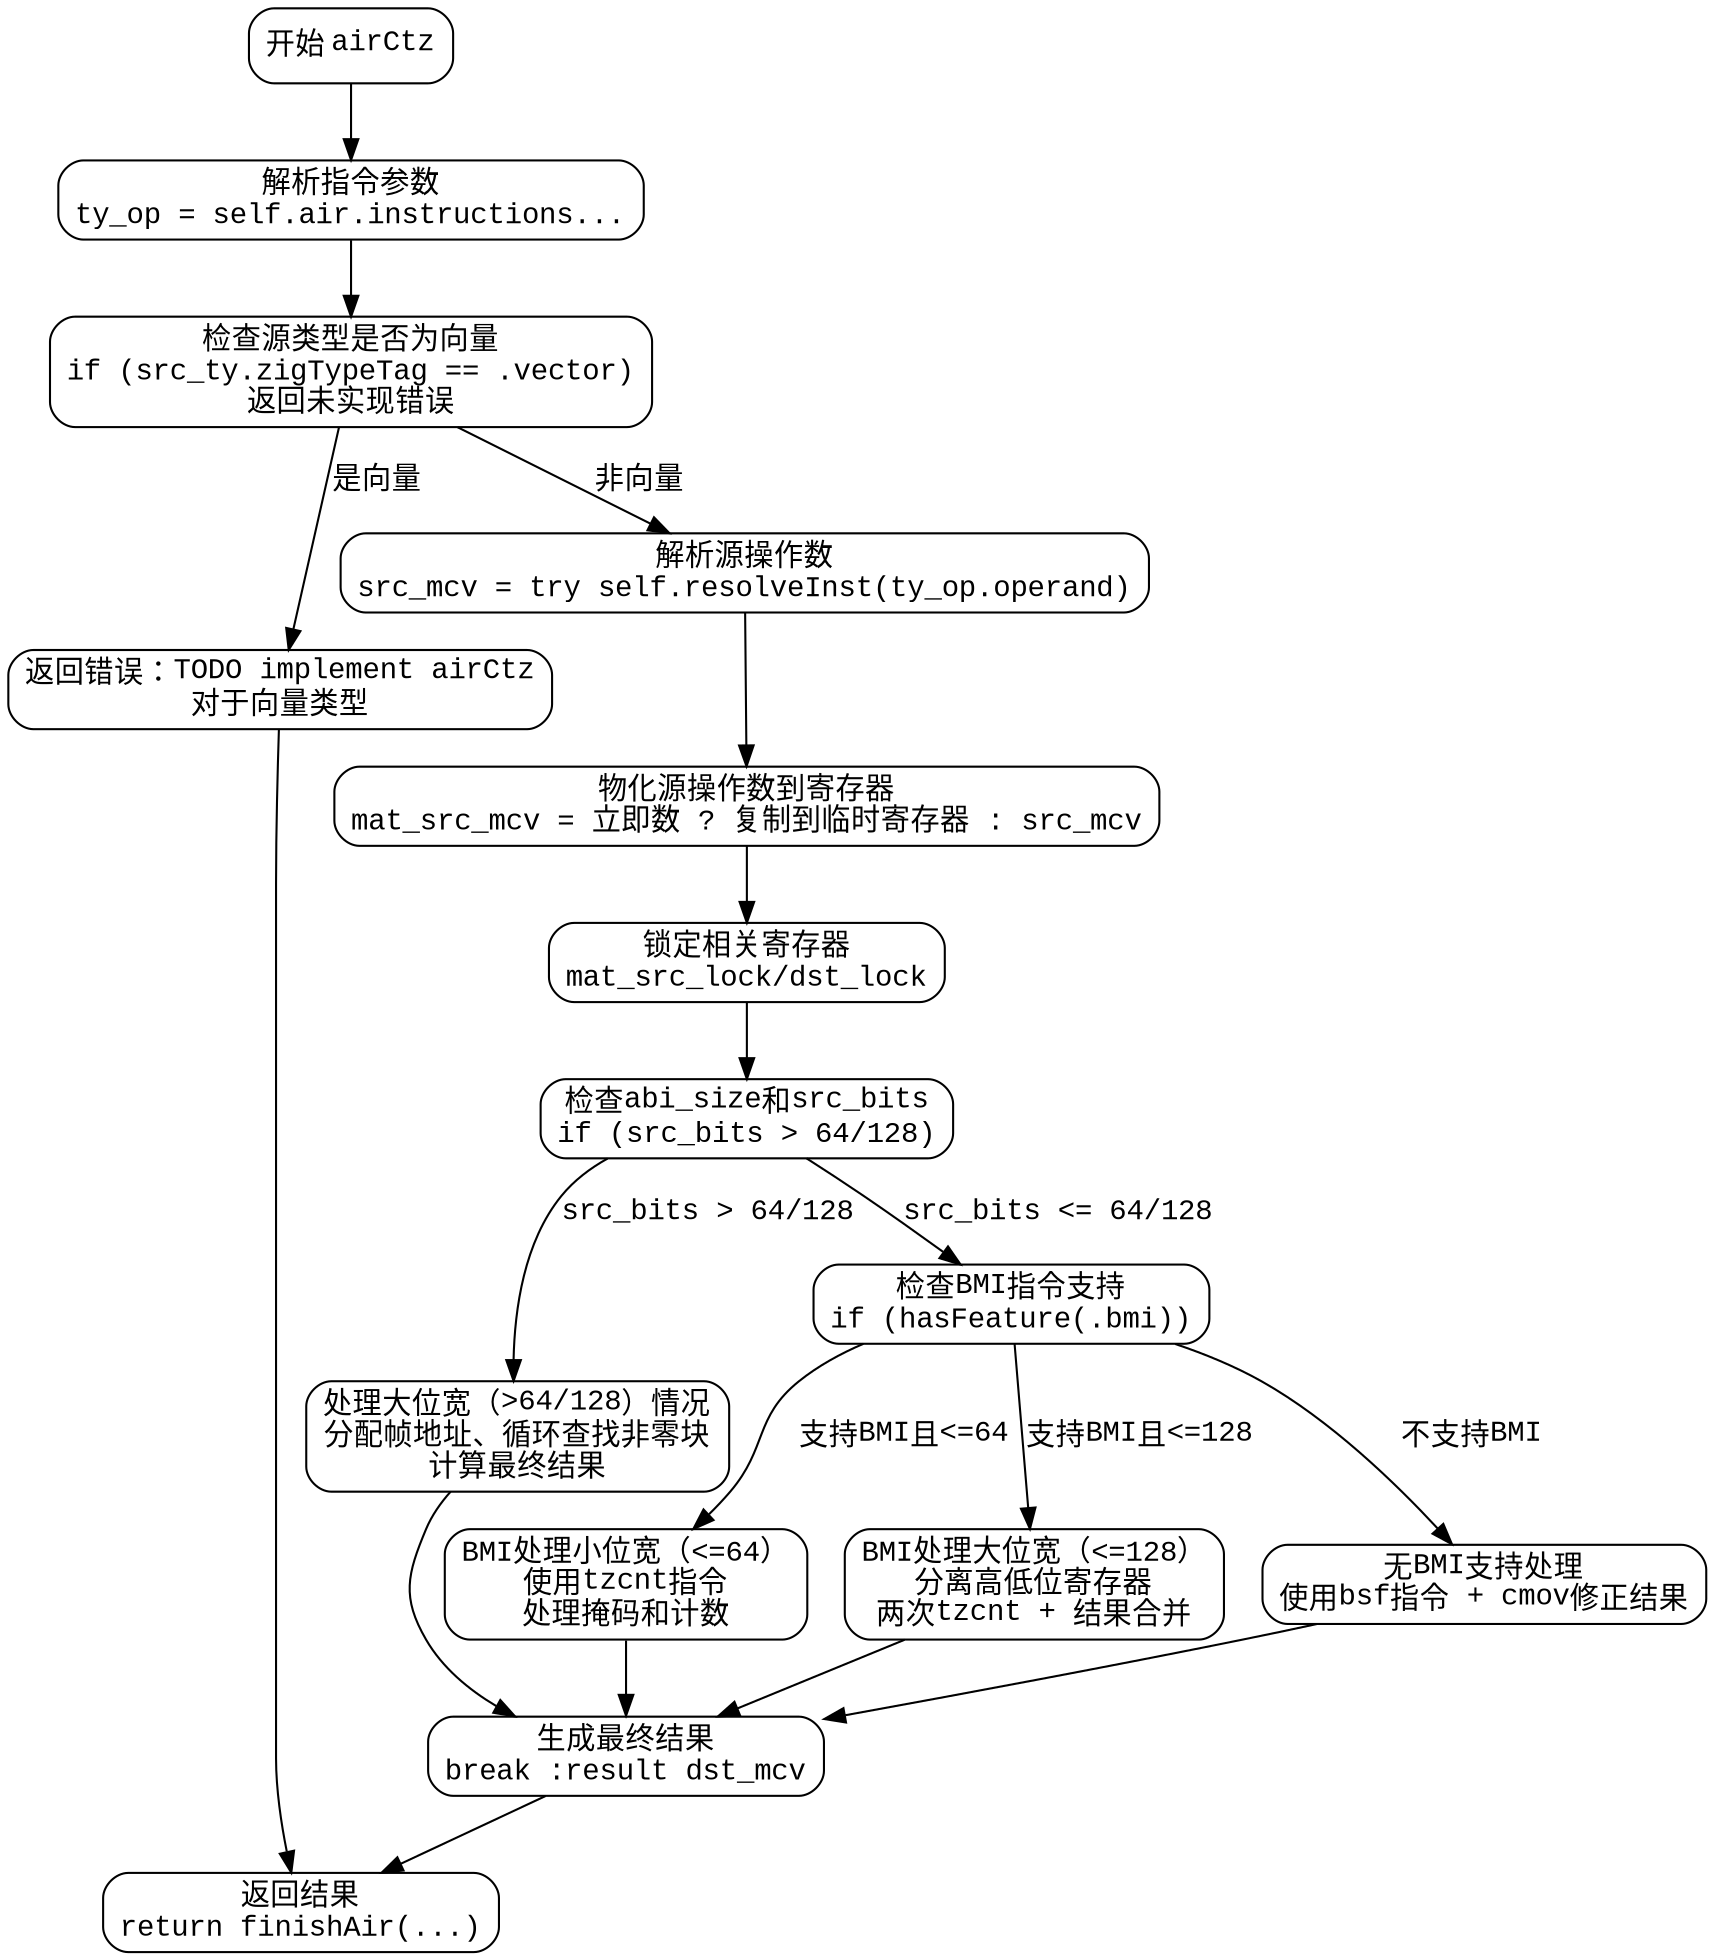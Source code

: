 
digraph flowchart {
    node [shape=rectangle, style="rounded", fontname="Courier New"];
    edge [fontname="Courier New"];

    start [label="开始 airCtz"];
    resolve_inst [label="解析指令参数\nty_op = self.air.instructions..."];
    check_vector [label="检查源类型是否为向量\nif (src_ty.zigTypeTag == .vector)\n返回未实现错误"];
    handle_vector [label="返回错误：TODO implement airCtz\n对于向量类型"];
    resolve_src_mcv [label="解析源操作数\nsrc_mcv = try self.resolveInst(ty_op.operand)"];
    materialize_src [label="物化源操作数到寄存器\nmat_src_mcv = 立即数 ? 复制到临时寄存器 : src_mcv"];
    lock_registers [label="锁定相关寄存器\nmat_src_lock/dst_lock"];
    check_abi_size [label="检查abi_size和src_bits\nif (src_bits > 64/128)"];
    handle_large_bits [label="处理大位宽（>64/128）情况\n分配帧地址、循环查找非零块\n计算最终结果"];
    check_bmi_support [label="检查BMI指令支持\nif (hasFeature(.bmi))"];
    handle_bmi_small [label="BMI处理小位宽（<=64）\n使用tzcnt指令\n处理掩码和计数"];
    handle_bmi_large [label="BMI处理大位宽（<=128）\n分离高低位寄存器\n两次tzcnt + 结果合并"];
    handle_non_bmi [label="无BMI支持处理\n使用bsf指令 + cmov修正结果"];
    finalize [label="生成最终结果\nbreak :result dst_mcv"];
    end [label="返回结果\nreturn finishAir(...)"];

    start -> resolve_inst;
    resolve_inst -> check_vector;
    check_vector -> handle_vector [label="是向量"];
    check_vector -> resolve_src_mcv [label="非向量"];
    handle_vector -> end;
    resolve_src_mcv -> materialize_src;
    materialize_src -> lock_registers;
    lock_registers -> check_abi_size;
    
    check_abi_size -> handle_large_bits [label="src_bits > 64/128"];
    check_abi_size -> check_bmi_support [label="src_bits <= 64/128"];
    
    handle_large_bits -> finalize;
    
    check_bmi_support -> handle_bmi_small [label="支持BMI且<=64"];
    check_bmi_support -> handle_bmi_large [label="支持BMI且<=128"];
    check_bmi_support -> handle_non_bmi [label="不支持BMI"];
    
    handle_bmi_small -> finalize;
    handle_bmi_large -> finalize;
    handle_non_bmi -> finalize;
    
    finalize -> end;
}
